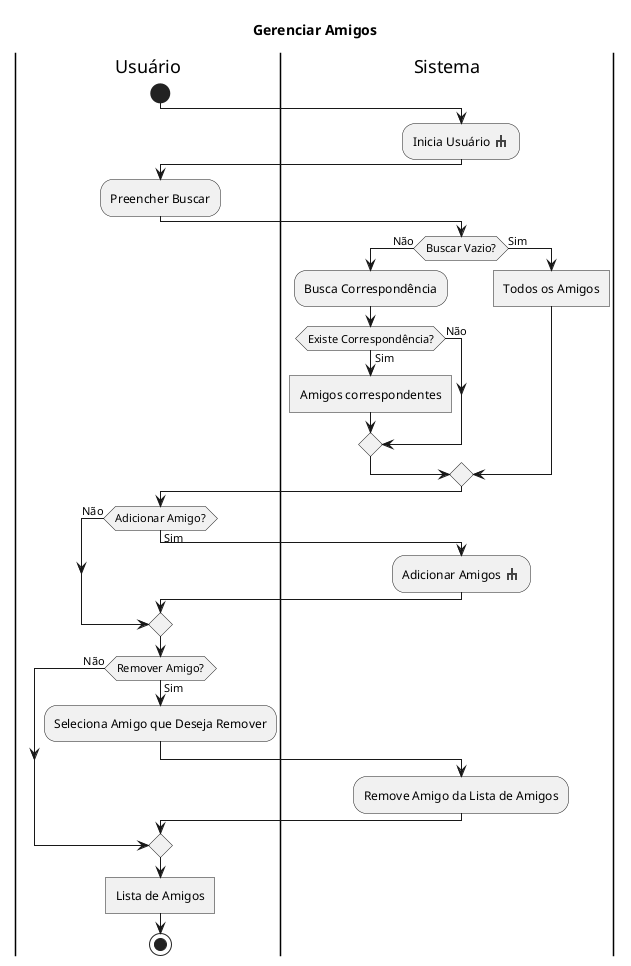 @startuml

sprite $rake [16x16/8] {
0000000000000000
0000000jj0000000
0000000jj0000000
0005555jj5555000
000jjeejjeejj000
000jj00jj00jj000
000jj00jj00jj000
0000000000000000
}

title Gerenciar Amigos

|Usuário|
start
|Sistema|
:Inicia Usuário <$rake>;
|Usuário|
:Preencher Buscar;
|Sistema|
if(Buscar Vazio?) then (Não)
    :Busca Correspondência;
    if(Existe Correspondência?) then (Sim)
        :Amigos correspondentes]
    else (Não)
    endif
else (Sim)
    :Todos os Amigos]
endif
|Usuário|
if(Adicionar Amigo?) then (Sim)
    |Sistema|
    :Adicionar Amigos <$rake>;
else (Não)
endif
|Usuário|
if(Remover Amigo?) then (Sim)
    |Usuário|
    :Seleciona Amigo que Deseja Remover;
    |Sistema|
    :Remove Amigo da Lista de Amigos;
else (Não)
endif
|Usuário|
:Lista de Amigos]
stop

@enduml